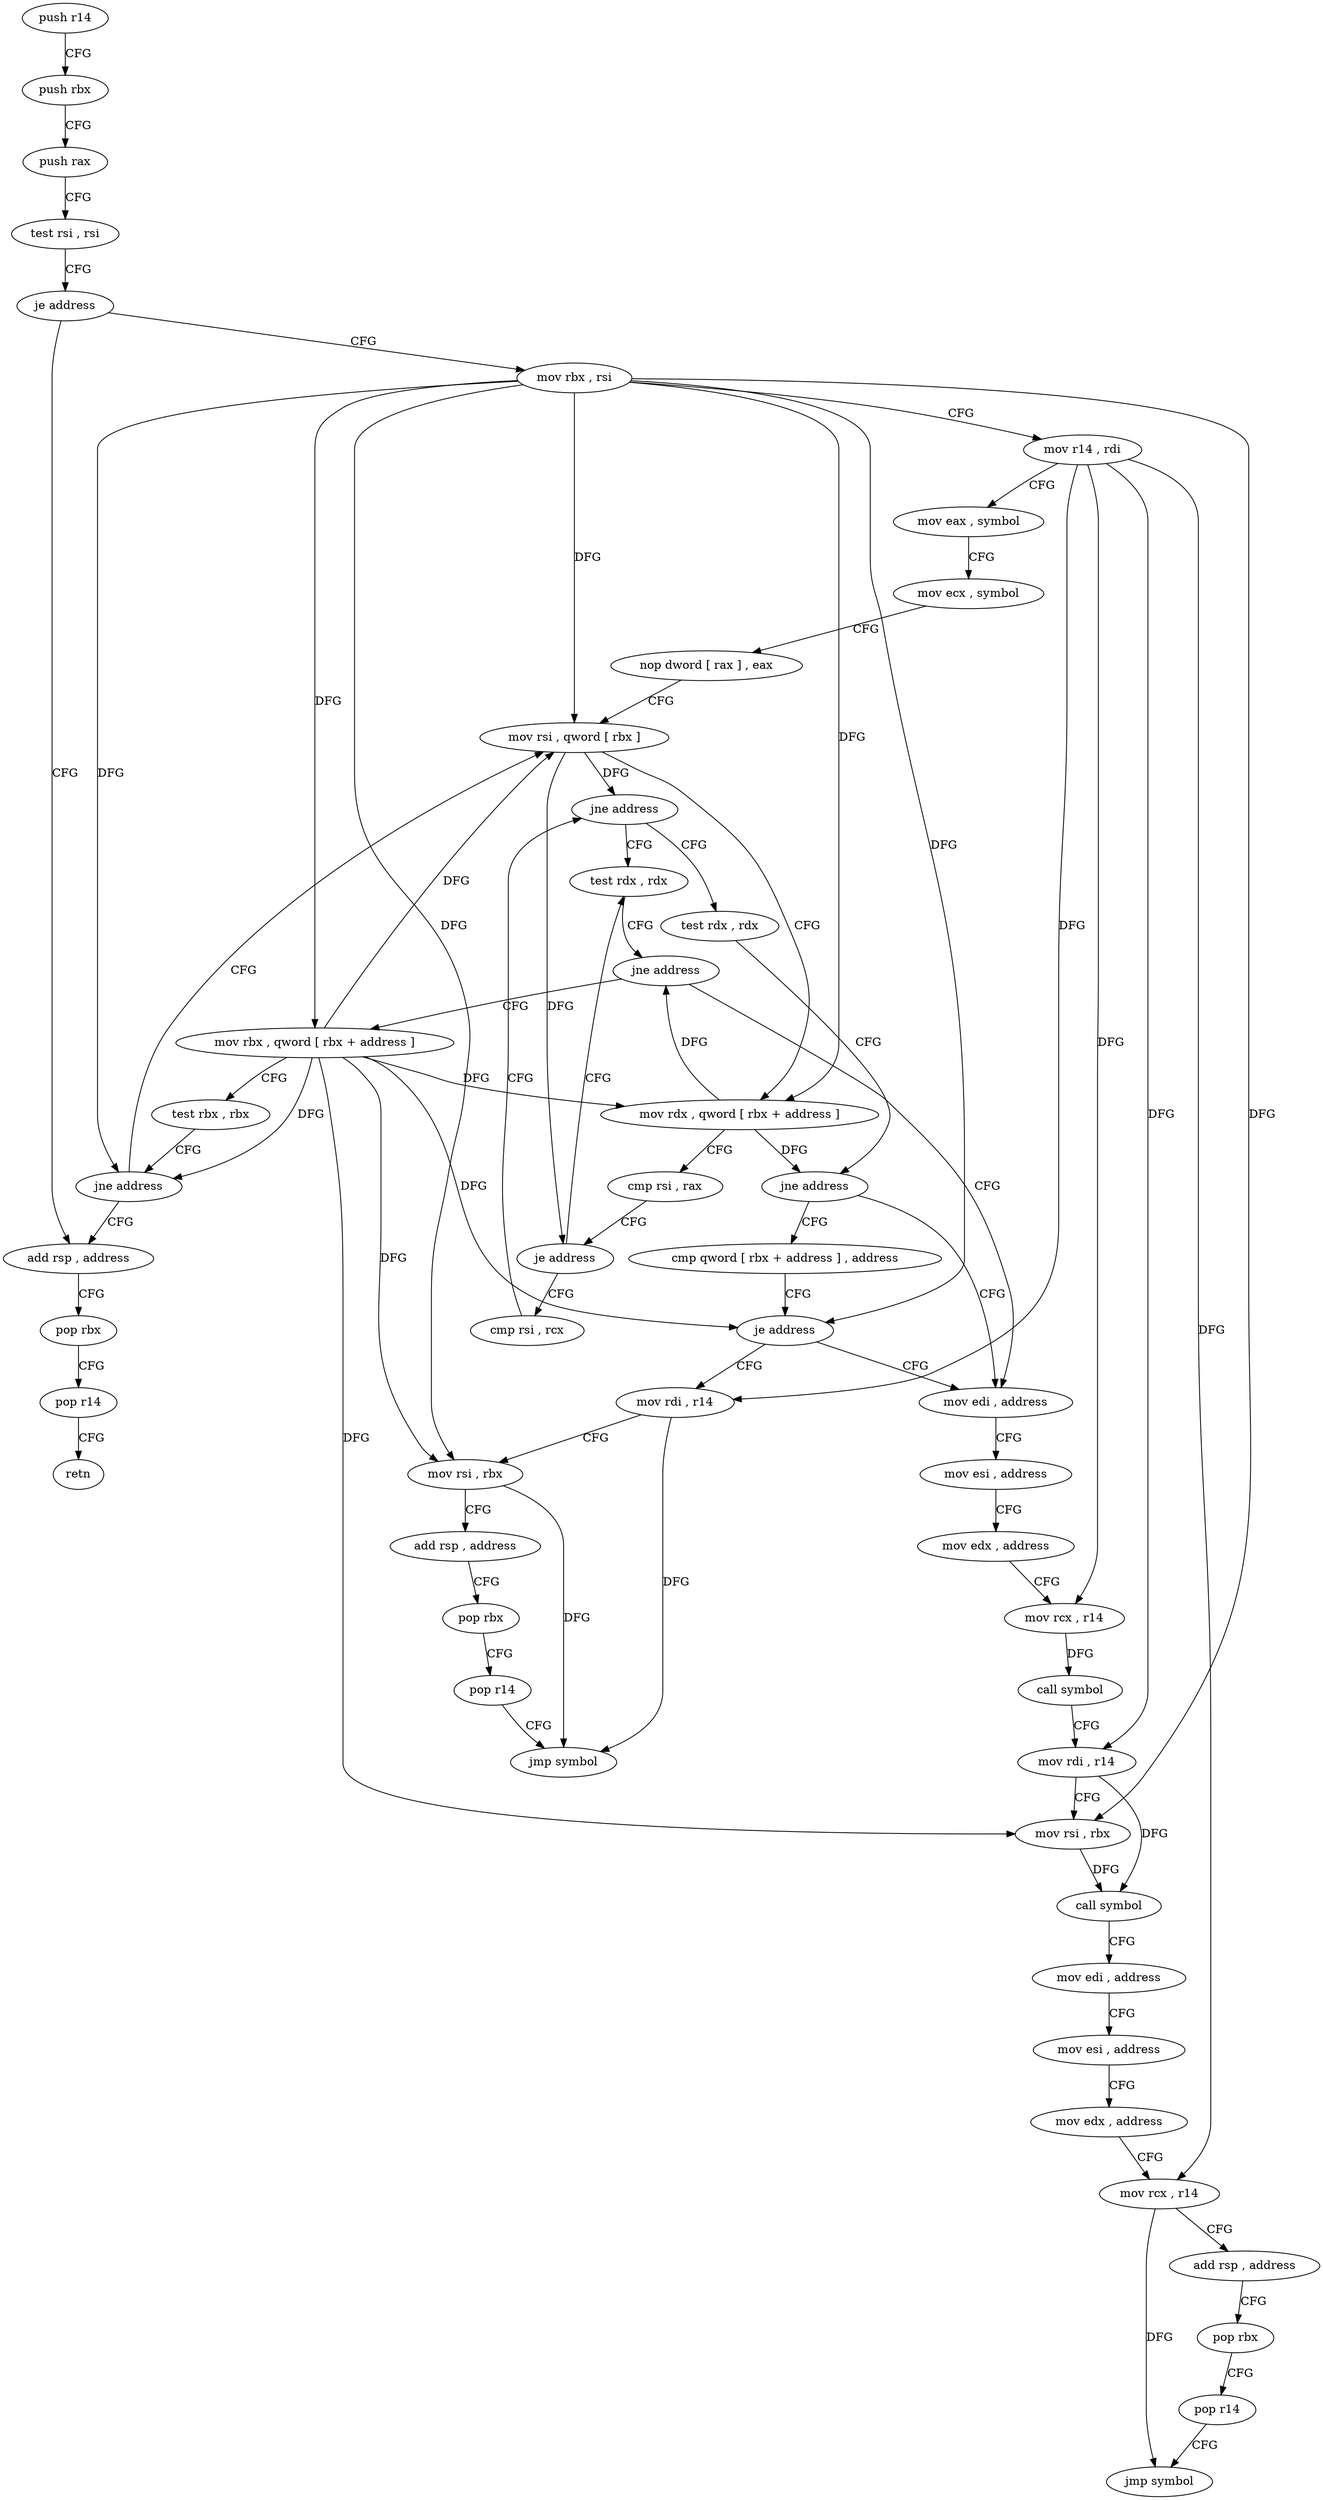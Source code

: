 digraph "func" {
"4216080" [label = "push r14" ]
"4216082" [label = "push rbx" ]
"4216083" [label = "push rax" ]
"4216084" [label = "test rsi , rsi" ]
"4216087" [label = "je address" ]
"4216149" [label = "add rsp , address" ]
"4216089" [label = "mov rbx , rsi" ]
"4216153" [label = "pop rbx" ]
"4216154" [label = "pop r14" ]
"4216156" [label = "retn" ]
"4216092" [label = "mov r14 , rdi" ]
"4216095" [label = "mov eax , symbol" ]
"4216100" [label = "mov ecx , symbol" ]
"4216105" [label = "nop dword [ rax ] , eax" ]
"4216112" [label = "mov rsi , qword [ rbx ]" ]
"4216132" [label = "test rdx , rdx" ]
"4216135" [label = "jne address" ]
"4216172" [label = "mov edi , address" ]
"4216137" [label = "mov rbx , qword [ rbx + address ]" ]
"4216127" [label = "cmp rsi , rcx" ]
"4216130" [label = "jne address" ]
"4216157" [label = "test rdx , rdx" ]
"4216177" [label = "mov esi , address" ]
"4216182" [label = "mov edx , address" ]
"4216187" [label = "mov rcx , r14" ]
"4216190" [label = "call symbol" ]
"4216195" [label = "mov rdi , r14" ]
"4216198" [label = "mov rsi , rbx" ]
"4216201" [label = "call symbol" ]
"4216206" [label = "mov edi , address" ]
"4216211" [label = "mov esi , address" ]
"4216216" [label = "mov edx , address" ]
"4216221" [label = "mov rcx , r14" ]
"4216224" [label = "add rsp , address" ]
"4216228" [label = "pop rbx" ]
"4216229" [label = "pop r14" ]
"4216231" [label = "jmp symbol" ]
"4216144" [label = "test rbx , rbx" ]
"4216147" [label = "jne address" ]
"4216160" [label = "jne address" ]
"4216162" [label = "cmp qword [ rbx + address ] , address" ]
"4216115" [label = "mov rdx , qword [ rbx + address ]" ]
"4216122" [label = "cmp rsi , rax" ]
"4216125" [label = "je address" ]
"4216170" [label = "je address" ]
"4216236" [label = "mov rdi , r14" ]
"4216239" [label = "mov rsi , rbx" ]
"4216242" [label = "add rsp , address" ]
"4216246" [label = "pop rbx" ]
"4216247" [label = "pop r14" ]
"4216249" [label = "jmp symbol" ]
"4216080" -> "4216082" [ label = "CFG" ]
"4216082" -> "4216083" [ label = "CFG" ]
"4216083" -> "4216084" [ label = "CFG" ]
"4216084" -> "4216087" [ label = "CFG" ]
"4216087" -> "4216149" [ label = "CFG" ]
"4216087" -> "4216089" [ label = "CFG" ]
"4216149" -> "4216153" [ label = "CFG" ]
"4216089" -> "4216092" [ label = "CFG" ]
"4216089" -> "4216112" [ label = "DFG" ]
"4216089" -> "4216115" [ label = "DFG" ]
"4216089" -> "4216198" [ label = "DFG" ]
"4216089" -> "4216137" [ label = "DFG" ]
"4216089" -> "4216147" [ label = "DFG" ]
"4216089" -> "4216170" [ label = "DFG" ]
"4216089" -> "4216239" [ label = "DFG" ]
"4216153" -> "4216154" [ label = "CFG" ]
"4216154" -> "4216156" [ label = "CFG" ]
"4216092" -> "4216095" [ label = "CFG" ]
"4216092" -> "4216187" [ label = "DFG" ]
"4216092" -> "4216195" [ label = "DFG" ]
"4216092" -> "4216221" [ label = "DFG" ]
"4216092" -> "4216236" [ label = "DFG" ]
"4216095" -> "4216100" [ label = "CFG" ]
"4216100" -> "4216105" [ label = "CFG" ]
"4216105" -> "4216112" [ label = "CFG" ]
"4216112" -> "4216115" [ label = "CFG" ]
"4216112" -> "4216125" [ label = "DFG" ]
"4216112" -> "4216130" [ label = "DFG" ]
"4216132" -> "4216135" [ label = "CFG" ]
"4216135" -> "4216172" [ label = "CFG" ]
"4216135" -> "4216137" [ label = "CFG" ]
"4216172" -> "4216177" [ label = "CFG" ]
"4216137" -> "4216144" [ label = "CFG" ]
"4216137" -> "4216112" [ label = "DFG" ]
"4216137" -> "4216115" [ label = "DFG" ]
"4216137" -> "4216198" [ label = "DFG" ]
"4216137" -> "4216147" [ label = "DFG" ]
"4216137" -> "4216170" [ label = "DFG" ]
"4216137" -> "4216239" [ label = "DFG" ]
"4216127" -> "4216130" [ label = "CFG" ]
"4216130" -> "4216157" [ label = "CFG" ]
"4216130" -> "4216132" [ label = "CFG" ]
"4216157" -> "4216160" [ label = "CFG" ]
"4216177" -> "4216182" [ label = "CFG" ]
"4216182" -> "4216187" [ label = "CFG" ]
"4216187" -> "4216190" [ label = "DFG" ]
"4216190" -> "4216195" [ label = "CFG" ]
"4216195" -> "4216198" [ label = "CFG" ]
"4216195" -> "4216201" [ label = "DFG" ]
"4216198" -> "4216201" [ label = "DFG" ]
"4216201" -> "4216206" [ label = "CFG" ]
"4216206" -> "4216211" [ label = "CFG" ]
"4216211" -> "4216216" [ label = "CFG" ]
"4216216" -> "4216221" [ label = "CFG" ]
"4216221" -> "4216224" [ label = "CFG" ]
"4216221" -> "4216231" [ label = "DFG" ]
"4216224" -> "4216228" [ label = "CFG" ]
"4216228" -> "4216229" [ label = "CFG" ]
"4216229" -> "4216231" [ label = "CFG" ]
"4216144" -> "4216147" [ label = "CFG" ]
"4216147" -> "4216112" [ label = "CFG" ]
"4216147" -> "4216149" [ label = "CFG" ]
"4216160" -> "4216172" [ label = "CFG" ]
"4216160" -> "4216162" [ label = "CFG" ]
"4216162" -> "4216170" [ label = "CFG" ]
"4216115" -> "4216122" [ label = "CFG" ]
"4216115" -> "4216135" [ label = "DFG" ]
"4216115" -> "4216160" [ label = "DFG" ]
"4216122" -> "4216125" [ label = "CFG" ]
"4216125" -> "4216132" [ label = "CFG" ]
"4216125" -> "4216127" [ label = "CFG" ]
"4216170" -> "4216236" [ label = "CFG" ]
"4216170" -> "4216172" [ label = "CFG" ]
"4216236" -> "4216239" [ label = "CFG" ]
"4216236" -> "4216249" [ label = "DFG" ]
"4216239" -> "4216242" [ label = "CFG" ]
"4216239" -> "4216249" [ label = "DFG" ]
"4216242" -> "4216246" [ label = "CFG" ]
"4216246" -> "4216247" [ label = "CFG" ]
"4216247" -> "4216249" [ label = "CFG" ]
}
